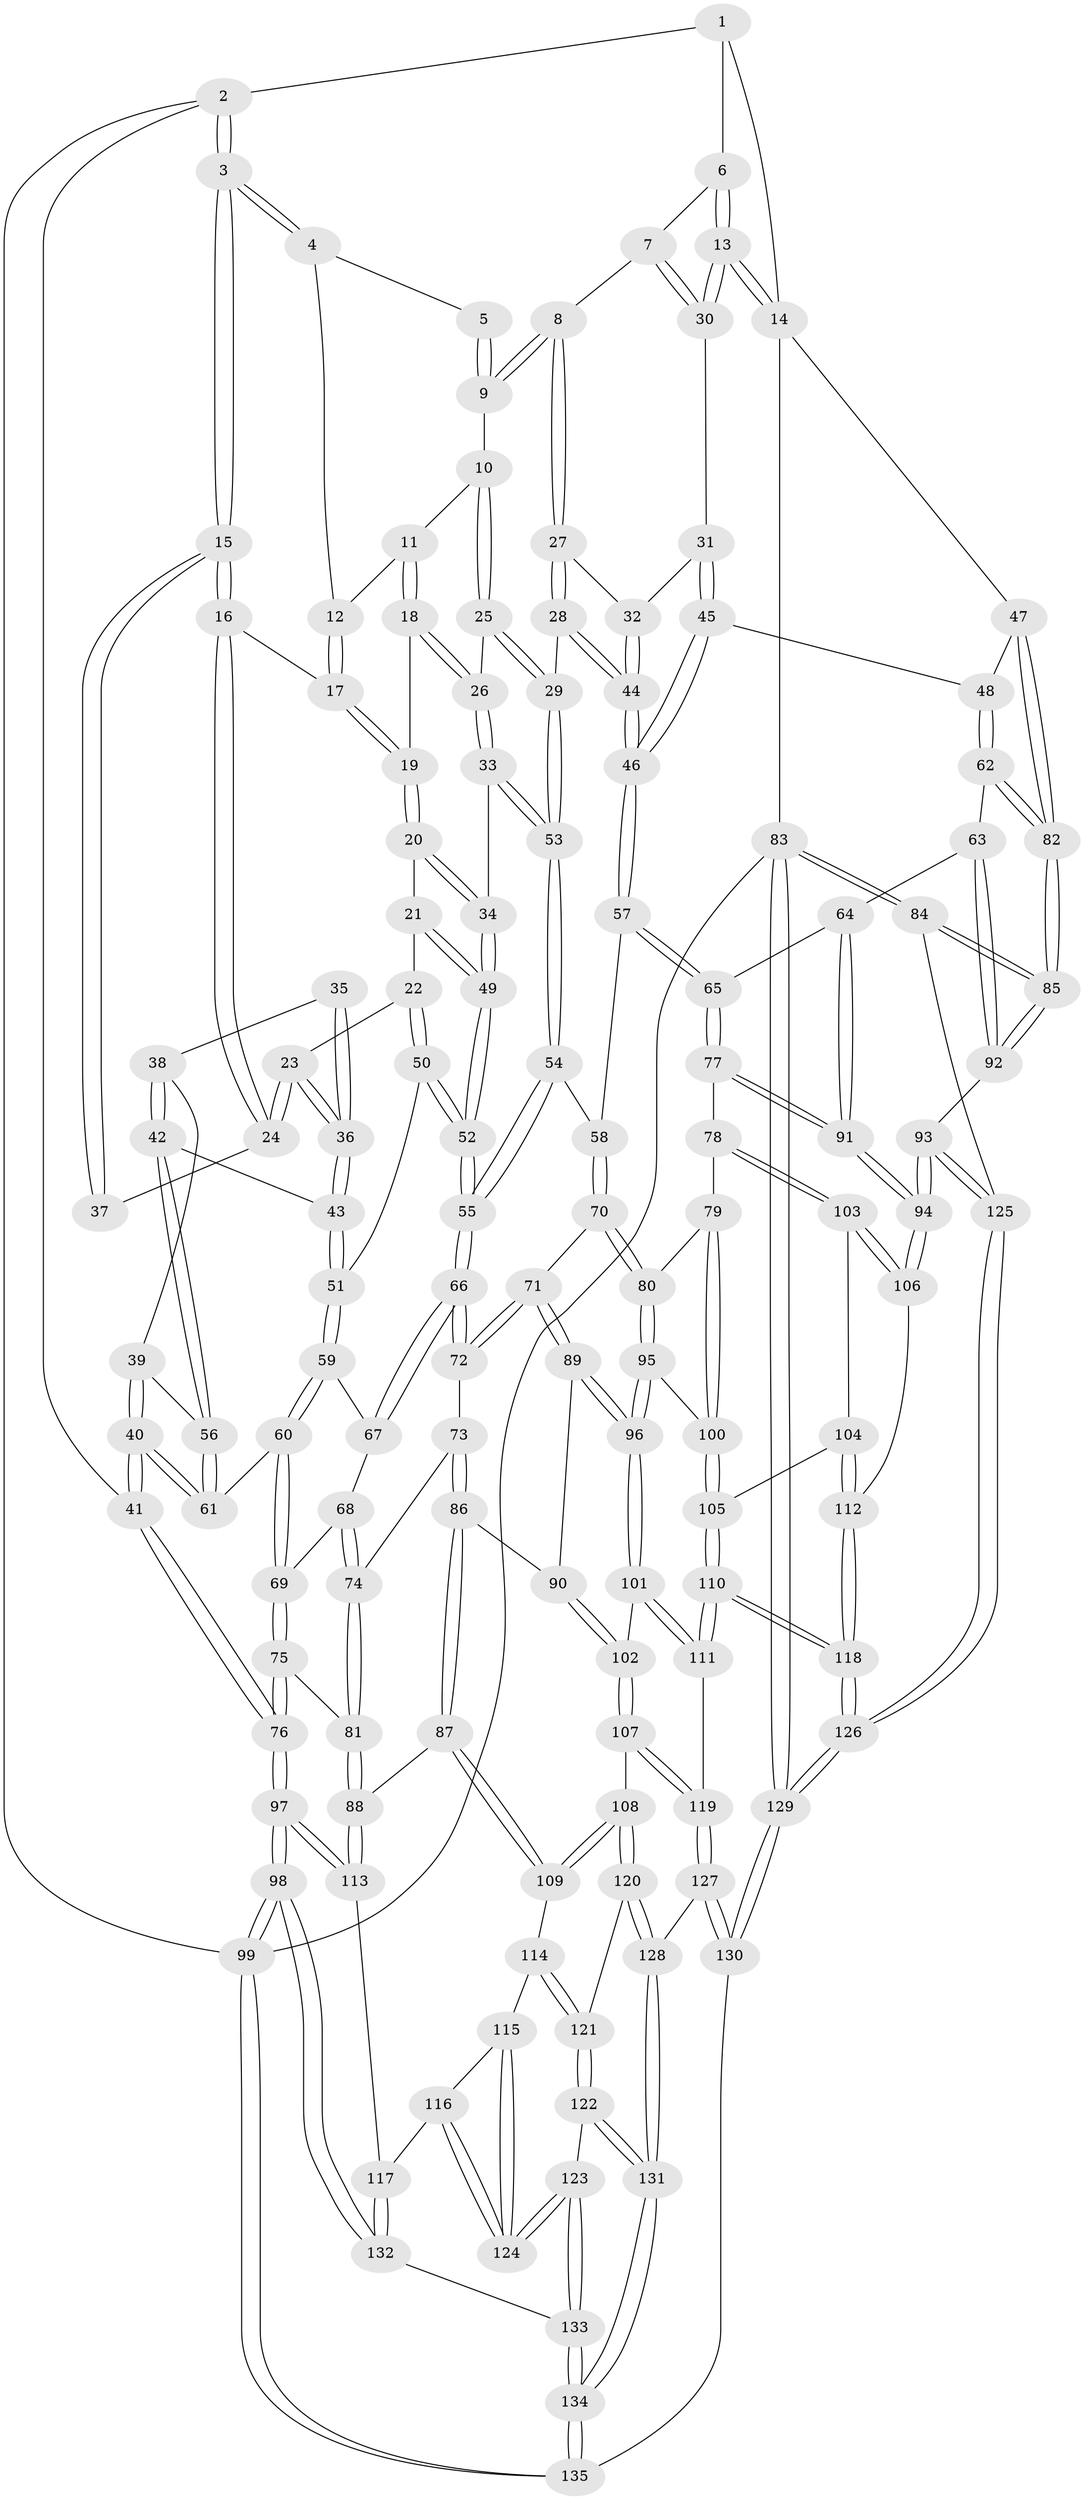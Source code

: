 // coarse degree distribution, {4: 0.4939759036144578, 5: 0.2891566265060241, 6: 0.12048192771084337, 3: 0.0963855421686747}
// Generated by graph-tools (version 1.1) at 2025/52/02/27/25 19:52:39]
// undirected, 135 vertices, 334 edges
graph export_dot {
graph [start="1"]
  node [color=gray90,style=filled];
  1 [pos="+0.8129376413365895+0"];
  2 [pos="+0+0"];
  3 [pos="+0+0"];
  4 [pos="+0.44001767501998923+0"];
  5 [pos="+0.6860377053457186+0"];
  6 [pos="+0.8369864700264167+0"];
  7 [pos="+0.7797286659987649+0.1267525007962103"];
  8 [pos="+0.7213771301257889+0.14358901746214575"];
  9 [pos="+0.6460973734584271+0.12440010905210792"];
  10 [pos="+0.6225382434150558+0.13109183023417503"];
  11 [pos="+0.4754753645827847+0.027292956510603927"];
  12 [pos="+0.4342819400032093+0"];
  13 [pos="+1+0.18899462810777867"];
  14 [pos="+1+0.27084557616096516"];
  15 [pos="+0+0"];
  16 [pos="+0.11226032232069819+0.021577460797612417"];
  17 [pos="+0.3701402780878555+0.09140925835008125"];
  18 [pos="+0.5125936974042606+0.19782470424503468"];
  19 [pos="+0.36915413009303366+0.09564036608323603"];
  20 [pos="+0.34661570231242844+0.1549105798302223"];
  21 [pos="+0.29172732404110546+0.20488921954139808"];
  22 [pos="+0.2889245305952855+0.20723345182959327"];
  23 [pos="+0.28350748558832206+0.20759991304623615"];
  24 [pos="+0.2706557261788296+0.19492548361543993"];
  25 [pos="+0.5640953493157748+0.2328928982584939"];
  26 [pos="+0.5344458240191476+0.23301366490065947"];
  27 [pos="+0.7120090335543312+0.22562181069859696"];
  28 [pos="+0.6702254325121275+0.3173589950045072"];
  29 [pos="+0.6008364838021806+0.2870087501284302"];
  30 [pos="+0.8546041440513357+0.18489550232037877"];
  31 [pos="+0.8239169971995752+0.2559239452561081"];
  32 [pos="+0.7807571978470084+0.26777655449331317"];
  33 [pos="+0.478454115860496+0.2576678402266992"];
  34 [pos="+0.4666805575323059+0.2583723864949798"];
  35 [pos="+0.03914308084087284+0.15108262475648845"];
  36 [pos="+0.22398147714594943+0.23876934839217726"];
  37 [pos="+0.005001412019573338+0.10000610642684946"];
  38 [pos="+0.04453497939749227+0.17162614279932756"];
  39 [pos="+0.024721073561189556+0.30579729257178007"];
  40 [pos="+0+0.44429155904401546"];
  41 [pos="+0+0.4499407204892885"];
  42 [pos="+0.12753958991652434+0.32944793048946613"];
  43 [pos="+0.18726644396866854+0.2974251350029821"];
  44 [pos="+0.6933065626909813+0.3501645523646456"];
  45 [pos="+0.8420367276138626+0.3775168823999164"];
  46 [pos="+0.7210352097794118+0.42456165768112514"];
  47 [pos="+1+0.34105910598285893"];
  48 [pos="+0.8522361231397357+0.3792142050750717"];
  49 [pos="+0.43275254356702536+0.2986435304737606"];
  50 [pos="+0.3472236571819589+0.37052165422809574"];
  51 [pos="+0.2737176899635068+0.39610052853708505"];
  52 [pos="+0.37498229185716825+0.3821767655585984"];
  53 [pos="+0.5183586658250146+0.40232409959425613"];
  54 [pos="+0.5119585343100812+0.42295608844707416"];
  55 [pos="+0.42659152982219883+0.44635501085832036"];
  56 [pos="+0.11978779926572211+0.3440041127197786"];
  57 [pos="+0.708692985264898+0.45477737963121084"];
  58 [pos="+0.5947868174010799+0.46309438224743643"];
  59 [pos="+0.2325358755636848+0.43990835292813535"];
  60 [pos="+0.12519710654413382+0.4675147571855958"];
  61 [pos="+0.101299996885842+0.4458185514611904"];
  62 [pos="+0.8973548784128964+0.5734600605589734"];
  63 [pos="+0.8309930560342351+0.5946526282145419"];
  64 [pos="+0.824622741674012+0.5925011737765973"];
  65 [pos="+0.739010546375712+0.5457500587018177"];
  66 [pos="+0.40835300101990174+0.5191946416036497"];
  67 [pos="+0.2774017018977952+0.4975823132491074"];
  68 [pos="+0.26509658294992433+0.5334479669827447"];
  69 [pos="+0.13911991180649808+0.5485964969450187"];
  70 [pos="+0.5294668581692243+0.6332187782487665"];
  71 [pos="+0.44205197071344526+0.6118133644582382"];
  72 [pos="+0.4116413259486488+0.5674606077444465"];
  73 [pos="+0.4035845695356005+0.5697214829429224"];
  74 [pos="+0.2877482044983063+0.5953113712619497"];
  75 [pos="+0.13871622975867937+0.6037853744517991"];
  76 [pos="+0+0.6679706788244771"];
  77 [pos="+0.631131743411601+0.6591524232101699"];
  78 [pos="+0.5995538707886582+0.6688968052138861"];
  79 [pos="+0.5625023227564192+0.6538149270570808"];
  80 [pos="+0.5433721927579364+0.6440127109469761"];
  81 [pos="+0.18830905417157076+0.6761916361680321"];
  82 [pos="+1+0.5538632861451006"];
  83 [pos="+1+1"];
  84 [pos="+1+0.8668262641073315"];
  85 [pos="+1+0.8392446782918199"];
  86 [pos="+0.2666787167223198+0.7072651266013559"];
  87 [pos="+0.21879980962163245+0.707016861433339"];
  88 [pos="+0.1898510318378043+0.6866874494628042"];
  89 [pos="+0.41218588546521867+0.6691442842242191"];
  90 [pos="+0.3491566668641099+0.71427919043823"];
  91 [pos="+0.722783187263529+0.7312224258752841"];
  92 [pos="+0.8475292562944152+0.7308349624676778"];
  93 [pos="+0.7736582000542777+0.8078051033729614"];
  94 [pos="+0.7652908248625062+0.803474734513071"];
  95 [pos="+0.4764486577902648+0.7653688436219702"];
  96 [pos="+0.4472961777032729+0.7795395381824115"];
  97 [pos="+0+0.8397840369095724"];
  98 [pos="+0+1"];
  99 [pos="+0+1"];
  100 [pos="+0.5095729151769302+0.7711186731532708"];
  101 [pos="+0.44181277848516665+0.7948737115364598"];
  102 [pos="+0.3664753410370178+0.8038373961356281"];
  103 [pos="+0.5994844600772292+0.6866358160405842"];
  104 [pos="+0.5786115097716091+0.7537524468587172"];
  105 [pos="+0.5497979076312587+0.8015200626534528"];
  106 [pos="+0.6682997131810456+0.8143557604138986"];
  107 [pos="+0.34550226146376234+0.8290243100816149"];
  108 [pos="+0.3349977425558835+0.8369292558166782"];
  109 [pos="+0.25329042719216943+0.7875858307698305"];
  110 [pos="+0.5427880364073647+0.8593610832424255"];
  111 [pos="+0.4737535253220718+0.8486982217937451"];
  112 [pos="+0.6408463602643557+0.8365488440422074"];
  113 [pos="+0.07792167534076076+0.8014645380115525"];
  114 [pos="+0.23121084143649778+0.8375759015765849"];
  115 [pos="+0.22833130014269307+0.839526570131805"];
  116 [pos="+0.17189569123945697+0.8602757634641854"];
  117 [pos="+0.12093338053931862+0.852392829513906"];
  118 [pos="+0.5872575220632977+0.9064229752499099"];
  119 [pos="+0.44455127902036917+0.880437860997861"];
  120 [pos="+0.3308263340750161+0.865940595561705"];
  121 [pos="+0.2566182852757529+0.8751932797103564"];
  122 [pos="+0.23862262537797269+0.9176433020082148"];
  123 [pos="+0.2222767738901255+0.9175867137690533"];
  124 [pos="+0.218928064546102+0.911423214861486"];
  125 [pos="+0.7995431963137959+0.8898488327820879"];
  126 [pos="+0.6520984935211468+1"];
  127 [pos="+0.4171291439735676+0.939282797016872"];
  128 [pos="+0.33820423284134304+0.9078936254058232"];
  129 [pos="+0.6485453875450742+1"];
  130 [pos="+0.5510918549755273+1"];
  131 [pos="+0.29532119794605366+0.9525431754888602"];
  132 [pos="+0.13416818156015525+0.9361843251839728"];
  133 [pos="+0.1795982259955169+0.9566928091250363"];
  134 [pos="+0.2674929237466159+1"];
  135 [pos="+0.27573919646171885+1"];
  1 -- 2;
  1 -- 6;
  1 -- 14;
  2 -- 3;
  2 -- 3;
  2 -- 41;
  2 -- 99;
  3 -- 4;
  3 -- 4;
  3 -- 15;
  3 -- 15;
  4 -- 5;
  4 -- 12;
  5 -- 9;
  5 -- 9;
  6 -- 7;
  6 -- 13;
  6 -- 13;
  7 -- 8;
  7 -- 30;
  7 -- 30;
  8 -- 9;
  8 -- 9;
  8 -- 27;
  8 -- 27;
  9 -- 10;
  10 -- 11;
  10 -- 25;
  10 -- 25;
  11 -- 12;
  11 -- 18;
  11 -- 18;
  12 -- 17;
  12 -- 17;
  13 -- 14;
  13 -- 14;
  13 -- 30;
  13 -- 30;
  14 -- 47;
  14 -- 83;
  15 -- 16;
  15 -- 16;
  15 -- 37;
  15 -- 37;
  16 -- 17;
  16 -- 24;
  16 -- 24;
  17 -- 19;
  17 -- 19;
  18 -- 19;
  18 -- 26;
  18 -- 26;
  19 -- 20;
  19 -- 20;
  20 -- 21;
  20 -- 34;
  20 -- 34;
  21 -- 22;
  21 -- 49;
  21 -- 49;
  22 -- 23;
  22 -- 50;
  22 -- 50;
  23 -- 24;
  23 -- 24;
  23 -- 36;
  23 -- 36;
  24 -- 37;
  25 -- 26;
  25 -- 29;
  25 -- 29;
  26 -- 33;
  26 -- 33;
  27 -- 28;
  27 -- 28;
  27 -- 32;
  28 -- 29;
  28 -- 44;
  28 -- 44;
  29 -- 53;
  29 -- 53;
  30 -- 31;
  31 -- 32;
  31 -- 45;
  31 -- 45;
  32 -- 44;
  32 -- 44;
  33 -- 34;
  33 -- 53;
  33 -- 53;
  34 -- 49;
  34 -- 49;
  35 -- 36;
  35 -- 36;
  35 -- 38;
  36 -- 43;
  36 -- 43;
  38 -- 39;
  38 -- 42;
  38 -- 42;
  39 -- 40;
  39 -- 40;
  39 -- 56;
  40 -- 41;
  40 -- 41;
  40 -- 61;
  40 -- 61;
  41 -- 76;
  41 -- 76;
  42 -- 43;
  42 -- 56;
  42 -- 56;
  43 -- 51;
  43 -- 51;
  44 -- 46;
  44 -- 46;
  45 -- 46;
  45 -- 46;
  45 -- 48;
  46 -- 57;
  46 -- 57;
  47 -- 48;
  47 -- 82;
  47 -- 82;
  48 -- 62;
  48 -- 62;
  49 -- 52;
  49 -- 52;
  50 -- 51;
  50 -- 52;
  50 -- 52;
  51 -- 59;
  51 -- 59;
  52 -- 55;
  52 -- 55;
  53 -- 54;
  53 -- 54;
  54 -- 55;
  54 -- 55;
  54 -- 58;
  55 -- 66;
  55 -- 66;
  56 -- 61;
  56 -- 61;
  57 -- 58;
  57 -- 65;
  57 -- 65;
  58 -- 70;
  58 -- 70;
  59 -- 60;
  59 -- 60;
  59 -- 67;
  60 -- 61;
  60 -- 69;
  60 -- 69;
  62 -- 63;
  62 -- 82;
  62 -- 82;
  63 -- 64;
  63 -- 92;
  63 -- 92;
  64 -- 65;
  64 -- 91;
  64 -- 91;
  65 -- 77;
  65 -- 77;
  66 -- 67;
  66 -- 67;
  66 -- 72;
  66 -- 72;
  67 -- 68;
  68 -- 69;
  68 -- 74;
  68 -- 74;
  69 -- 75;
  69 -- 75;
  70 -- 71;
  70 -- 80;
  70 -- 80;
  71 -- 72;
  71 -- 72;
  71 -- 89;
  71 -- 89;
  72 -- 73;
  73 -- 74;
  73 -- 86;
  73 -- 86;
  74 -- 81;
  74 -- 81;
  75 -- 76;
  75 -- 76;
  75 -- 81;
  76 -- 97;
  76 -- 97;
  77 -- 78;
  77 -- 91;
  77 -- 91;
  78 -- 79;
  78 -- 103;
  78 -- 103;
  79 -- 80;
  79 -- 100;
  79 -- 100;
  80 -- 95;
  80 -- 95;
  81 -- 88;
  81 -- 88;
  82 -- 85;
  82 -- 85;
  83 -- 84;
  83 -- 84;
  83 -- 129;
  83 -- 129;
  83 -- 99;
  84 -- 85;
  84 -- 85;
  84 -- 125;
  85 -- 92;
  85 -- 92;
  86 -- 87;
  86 -- 87;
  86 -- 90;
  87 -- 88;
  87 -- 109;
  87 -- 109;
  88 -- 113;
  88 -- 113;
  89 -- 90;
  89 -- 96;
  89 -- 96;
  90 -- 102;
  90 -- 102;
  91 -- 94;
  91 -- 94;
  92 -- 93;
  93 -- 94;
  93 -- 94;
  93 -- 125;
  93 -- 125;
  94 -- 106;
  94 -- 106;
  95 -- 96;
  95 -- 96;
  95 -- 100;
  96 -- 101;
  96 -- 101;
  97 -- 98;
  97 -- 98;
  97 -- 113;
  97 -- 113;
  98 -- 99;
  98 -- 99;
  98 -- 132;
  98 -- 132;
  99 -- 135;
  99 -- 135;
  100 -- 105;
  100 -- 105;
  101 -- 102;
  101 -- 111;
  101 -- 111;
  102 -- 107;
  102 -- 107;
  103 -- 104;
  103 -- 106;
  103 -- 106;
  104 -- 105;
  104 -- 112;
  104 -- 112;
  105 -- 110;
  105 -- 110;
  106 -- 112;
  107 -- 108;
  107 -- 119;
  107 -- 119;
  108 -- 109;
  108 -- 109;
  108 -- 120;
  108 -- 120;
  109 -- 114;
  110 -- 111;
  110 -- 111;
  110 -- 118;
  110 -- 118;
  111 -- 119;
  112 -- 118;
  112 -- 118;
  113 -- 117;
  114 -- 115;
  114 -- 121;
  114 -- 121;
  115 -- 116;
  115 -- 124;
  115 -- 124;
  116 -- 117;
  116 -- 124;
  116 -- 124;
  117 -- 132;
  117 -- 132;
  118 -- 126;
  118 -- 126;
  119 -- 127;
  119 -- 127;
  120 -- 121;
  120 -- 128;
  120 -- 128;
  121 -- 122;
  121 -- 122;
  122 -- 123;
  122 -- 131;
  122 -- 131;
  123 -- 124;
  123 -- 124;
  123 -- 133;
  123 -- 133;
  125 -- 126;
  125 -- 126;
  126 -- 129;
  126 -- 129;
  127 -- 128;
  127 -- 130;
  127 -- 130;
  128 -- 131;
  128 -- 131;
  129 -- 130;
  129 -- 130;
  130 -- 135;
  131 -- 134;
  131 -- 134;
  132 -- 133;
  133 -- 134;
  133 -- 134;
  134 -- 135;
  134 -- 135;
}
